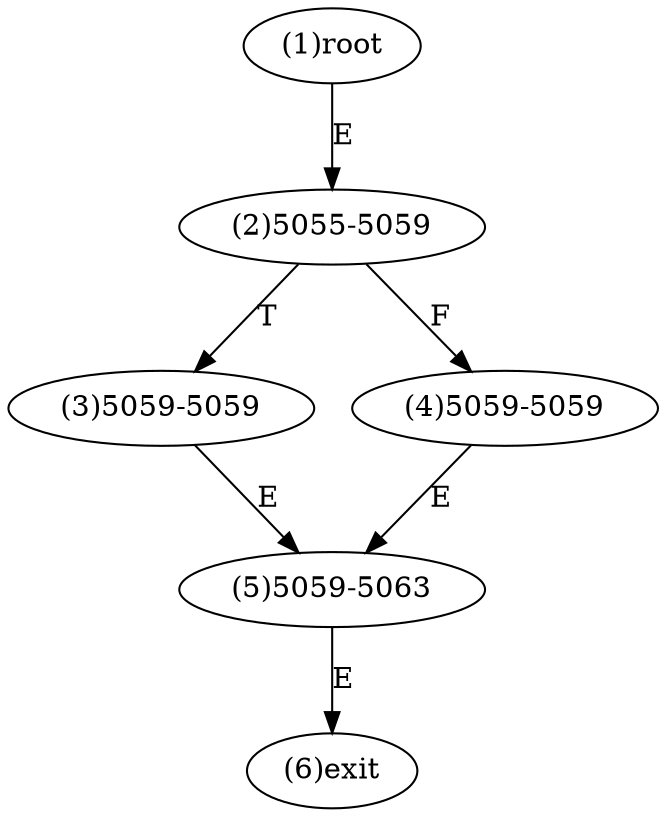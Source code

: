 digraph "" { 
1[ label="(1)root"];
2[ label="(2)5055-5059"];
3[ label="(3)5059-5059"];
4[ label="(4)5059-5059"];
5[ label="(5)5059-5063"];
6[ label="(6)exit"];
1->2[ label="E"];
2->4[ label="F"];
2->3[ label="T"];
3->5[ label="E"];
4->5[ label="E"];
5->6[ label="E"];
}